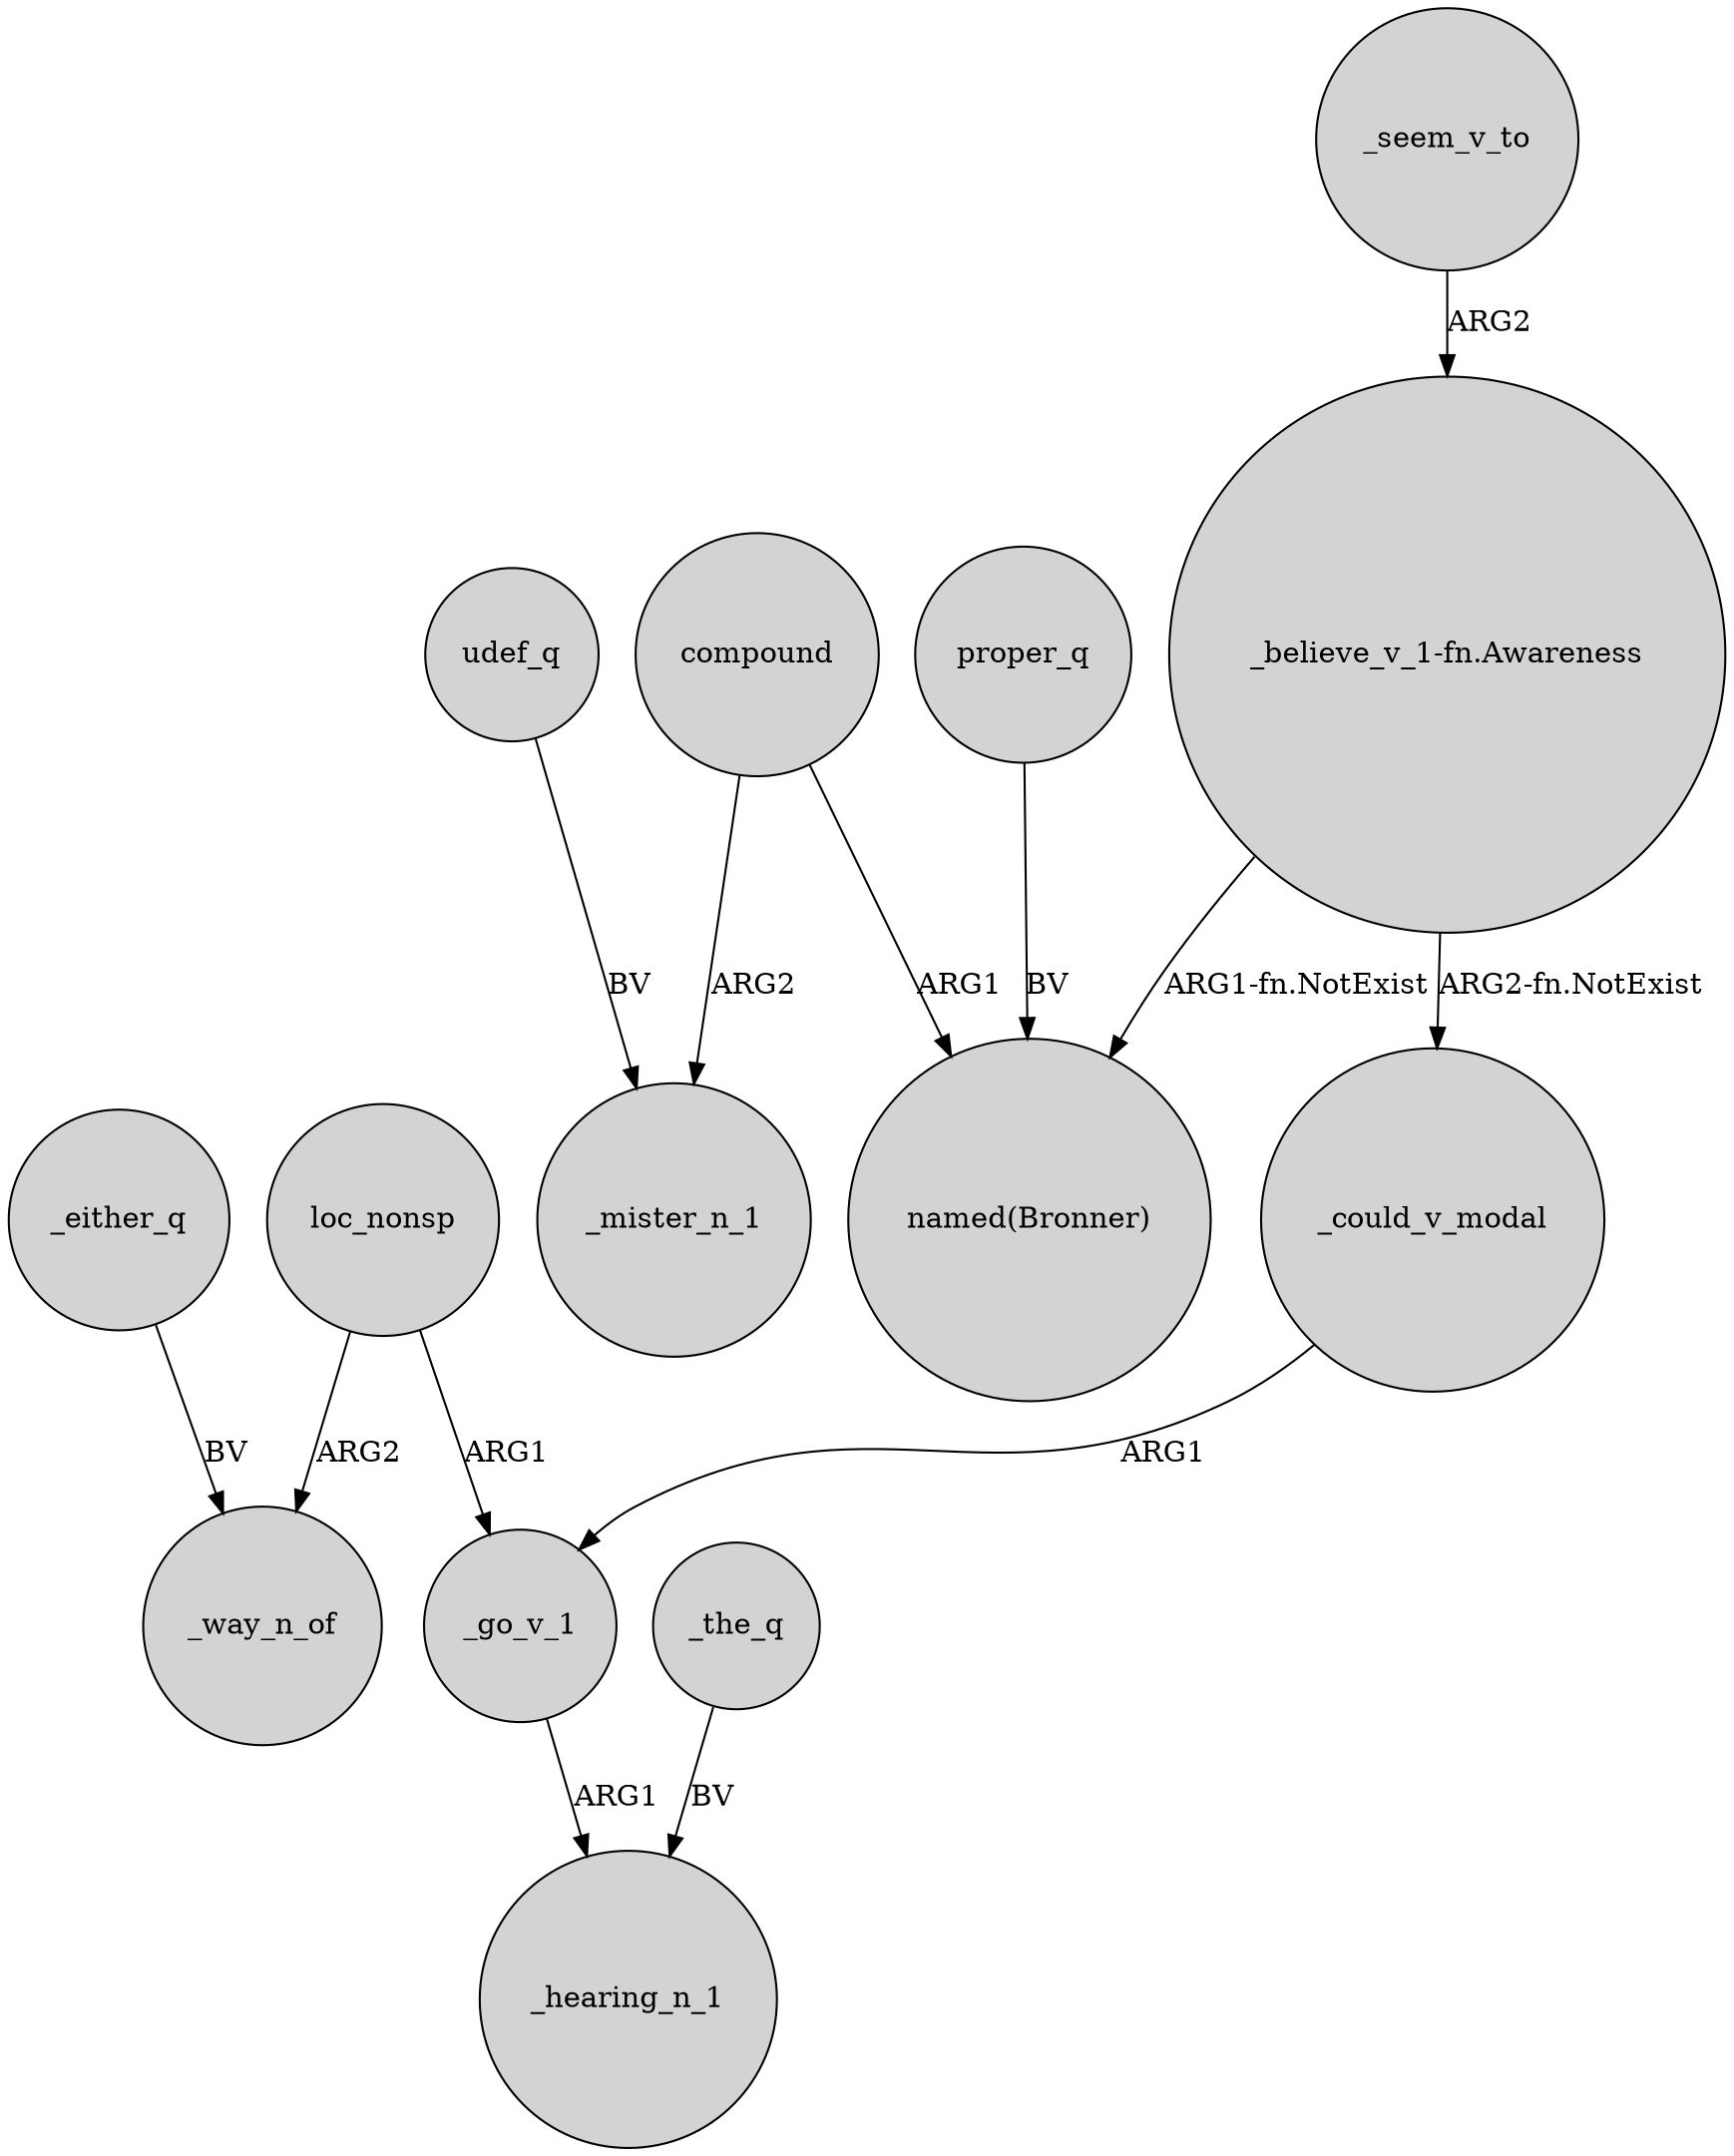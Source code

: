digraph {
	node [shape=circle style=filled]
	loc_nonsp -> _way_n_of [label=ARG2]
	udef_q -> _mister_n_1 [label=BV]
	_could_v_modal -> _go_v_1 [label=ARG1]
	_go_v_1 -> _hearing_n_1 [label=ARG1]
	_seem_v_to -> "_believe_v_1-fn.Awareness" [label=ARG2]
	"_believe_v_1-fn.Awareness" -> _could_v_modal [label="ARG2-fn.NotExist"]
	"_believe_v_1-fn.Awareness" -> "named(Bronner)" [label="ARG1-fn.NotExist"]
	compound -> _mister_n_1 [label=ARG2]
	_the_q -> _hearing_n_1 [label=BV]
	loc_nonsp -> _go_v_1 [label=ARG1]
	proper_q -> "named(Bronner)" [label=BV]
	compound -> "named(Bronner)" [label=ARG1]
	_either_q -> _way_n_of [label=BV]
}
